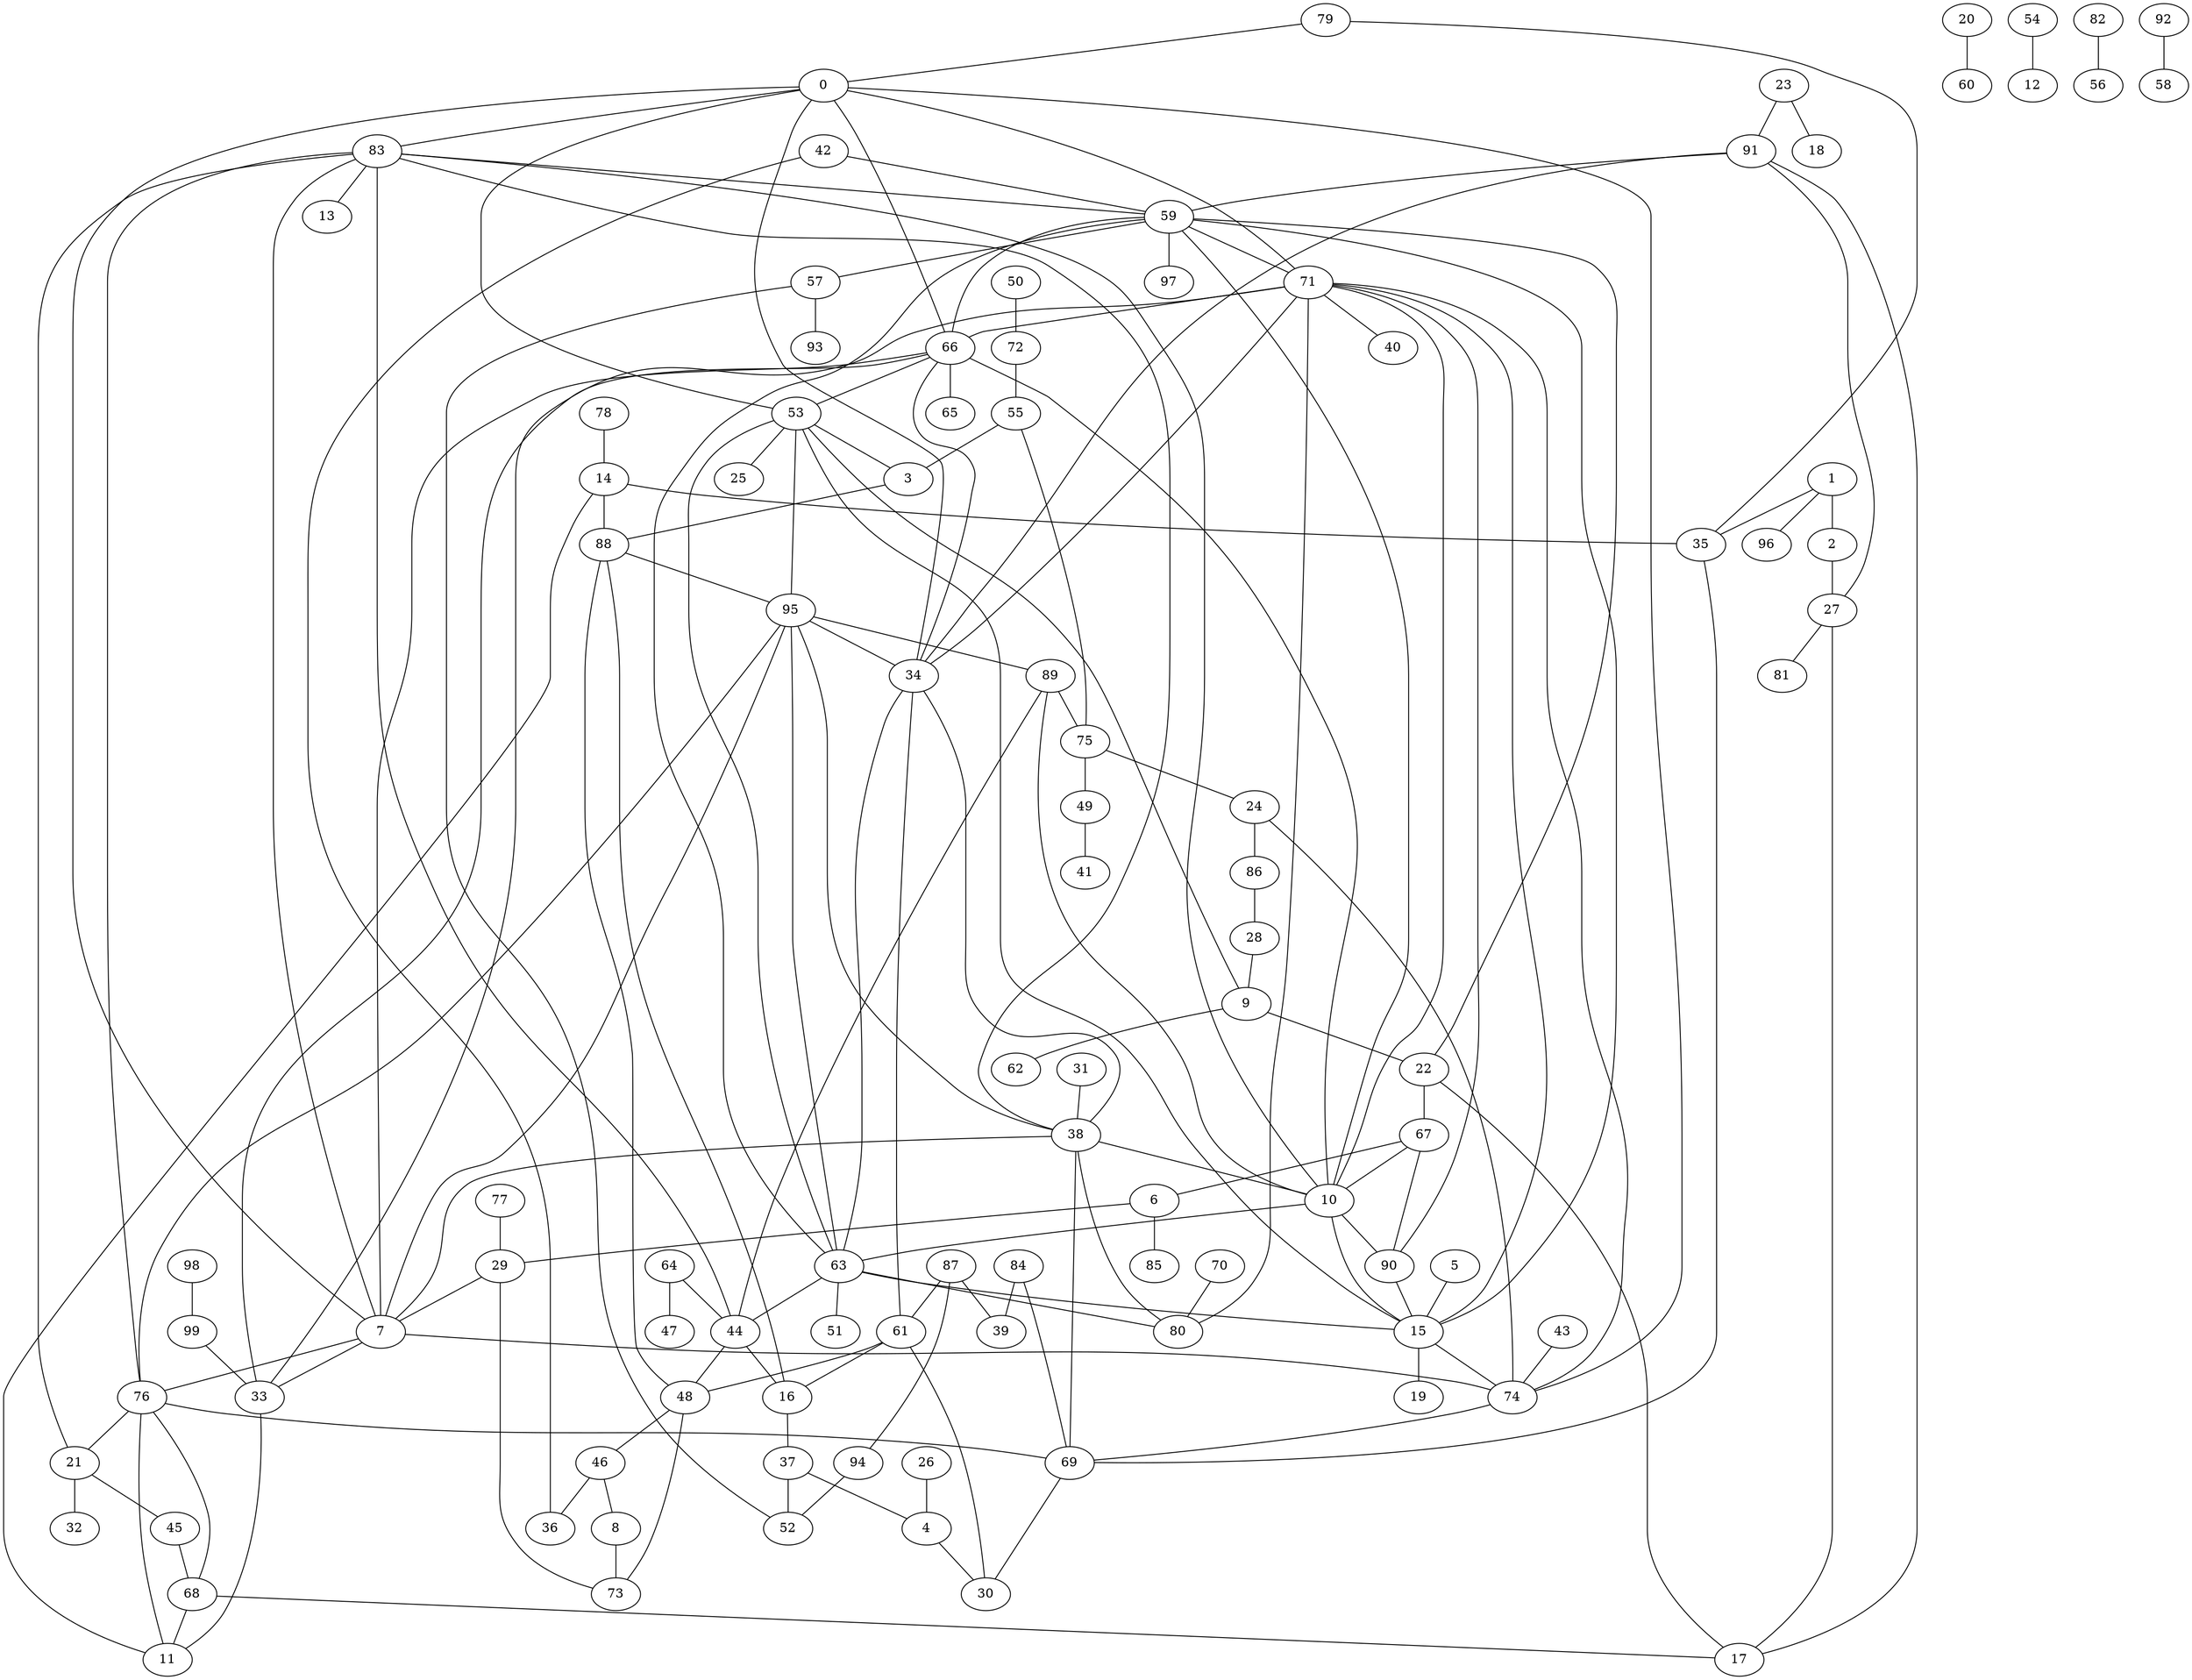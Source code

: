 graph G {
0--83 ;
0--71 ;
0--74 ;
0--66 ;
1--2 ;
1--96 ;
1--35 ;
2--27 ;
3--88 ;
4--30 ;
5--15 ;
6--85 ;
6--29 ;
7--74 ;
7--83 ;
7--76 ;
7--33 ;
7--0 ;
8--73 ;
9--22 ;
9--62 ;
10--90 ;
10--63 ;
10--66 ;
10--83 ;
10--15 ;
10--71 ;
10--59 ;
10--89 ;
14--88 ;
14--11 ;
14--35 ;
15--59 ;
15--74 ;
15--19 ;
15--71 ;
16--37 ;
20--60 ;
21--45 ;
21--32 ;
22--67 ;
22--17 ;
22--59 ;
23--18 ;
23--91 ;
24--74 ;
24--86 ;
26--4 ;
27--17 ;
27--81 ;
28--9 ;
29--7 ;
29--73 ;
31--38 ;
33--11 ;
34--38 ;
34--66 ;
34--0 ;
34--63 ;
34--61 ;
35--69 ;
37--52 ;
37--4 ;
38--7 ;
38--10 ;
38--80 ;
38--69 ;
42--36 ;
42--59 ;
43--74 ;
44--16 ;
44--48 ;
45--68 ;
46--8 ;
46--36 ;
48--73 ;
48--88 ;
48--46 ;
49--41 ;
50--72 ;
53--95 ;
53--0 ;
53--3 ;
53--25 ;
53--9 ;
53--15 ;
54--12 ;
55--75 ;
55--3 ;
57--52 ;
57--93 ;
59--71 ;
59--63 ;
59--97 ;
59--57 ;
61--16 ;
61--48 ;
61--30 ;
63--95 ;
63--15 ;
63--51 ;
63--80 ;
63--44 ;
63--53 ;
64--44 ;
64--47 ;
66--7 ;
66--59 ;
66--53 ;
66--65 ;
66--33 ;
67--10 ;
67--6 ;
68--17 ;
68--11 ;
68--76 ;
69--30 ;
70--80 ;
71--66 ;
71--90 ;
71--40 ;
71--34 ;
71--33 ;
72--55 ;
74--69 ;
74--71 ;
75--49 ;
75--24 ;
76--83 ;
76--69 ;
76--21 ;
76--11 ;
77--29 ;
78--14 ;
79--0 ;
79--35 ;
80--71 ;
82--56 ;
83--38 ;
83--44 ;
83--59 ;
83--21 ;
83--13 ;
84--39 ;
84--69 ;
86--28 ;
87--39 ;
87--61 ;
87--94 ;
88--16 ;
88--95 ;
89--75 ;
89--44 ;
90--15 ;
90--67 ;
91--27 ;
91--34 ;
91--17 ;
91--59 ;
92--58 ;
94--52 ;
95--7 ;
95--76 ;
95--38 ;
95--34 ;
95--89 ;
98--99 ;
99--33 ;
}
